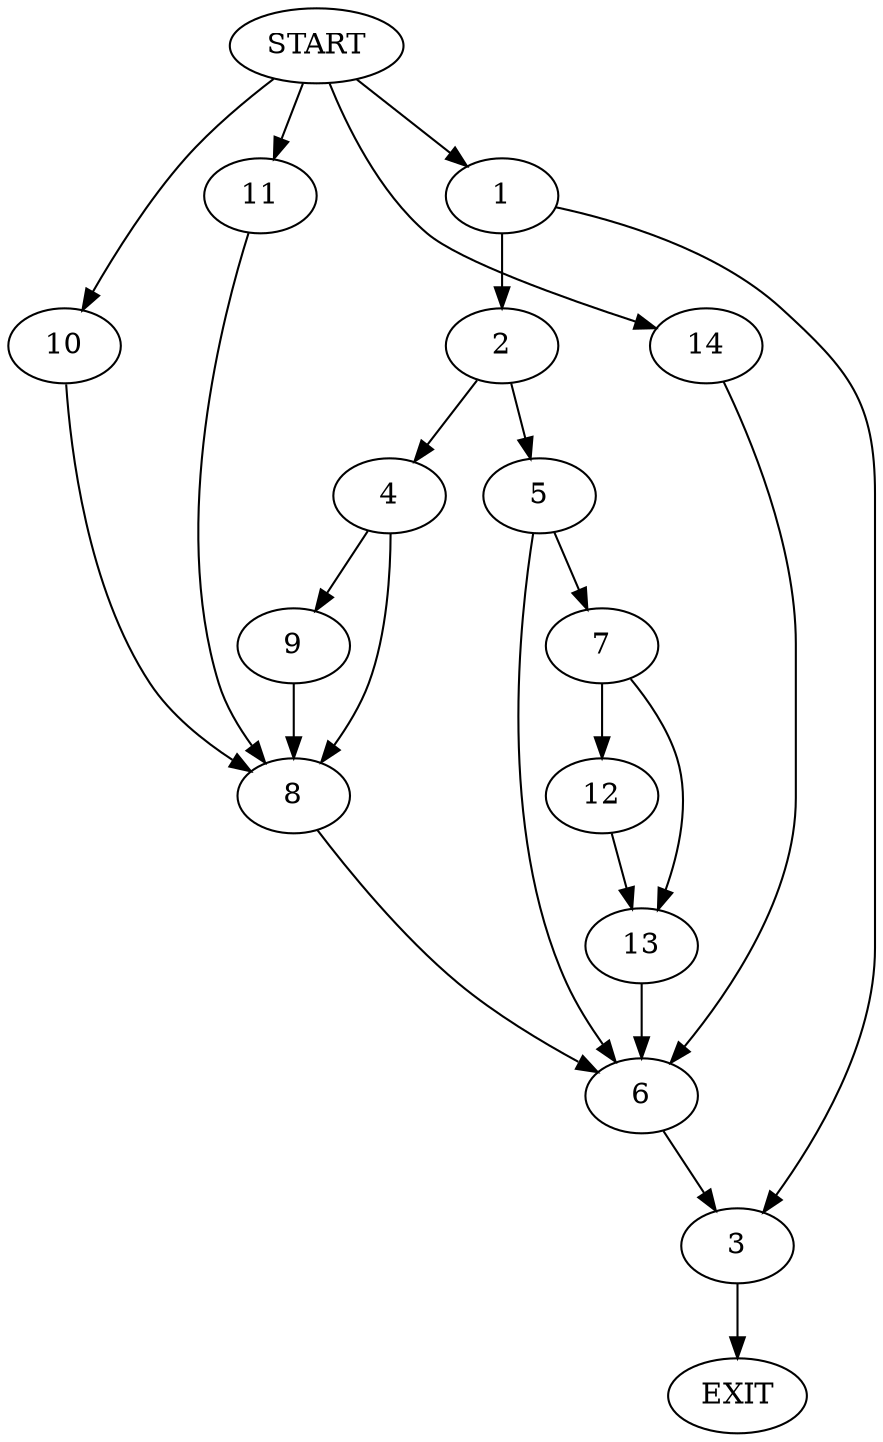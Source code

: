 digraph {
0 [label="START"]
15 [label="EXIT"]
0 -> 1
1 -> 2
1 -> 3
2 -> 4
2 -> 5
3 -> 15
5 -> 6
5 -> 7
4 -> 8
4 -> 9
8 -> 6
9 -> 8
0 -> 10
10 -> 8
0 -> 11
11 -> 8
6 -> 3
7 -> 12
7 -> 13
13 -> 6
12 -> 13
0 -> 14
14 -> 6
}
